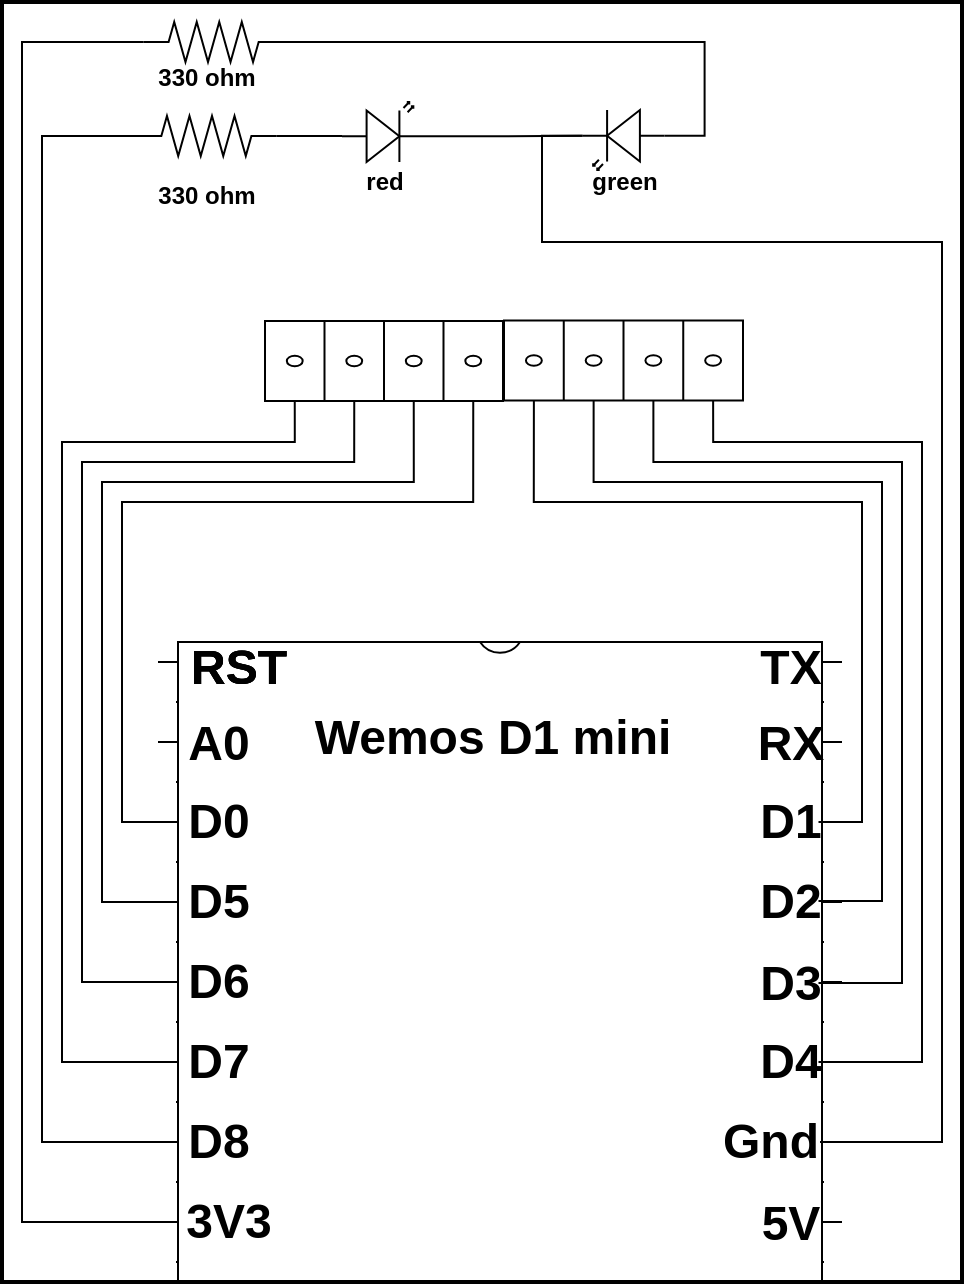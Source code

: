 <mxfile version="15.8.7" type="device"><diagram name="Page-1" id="7e0a89b8-554c-2b80-1dc8-d5c74ca68de4"><mxGraphModel dx="1031" dy="742" grid="1" gridSize="10" guides="1" tooltips="1" connect="1" arrows="1" fold="1" page="1" pageScale="1" pageWidth="1100" pageHeight="850" background="none" math="0" shadow="0"><root><mxCell id="0"/><mxCell id="1" parent="0"/><mxCell id="H0BwW0BZxyL-7JFR9WSv-1" value="IC" style="shadow=0;dashed=0;align=center;html=1;strokeWidth=1;shape=mxgraph.electrical.logic_gates.dual_inline_ic;labelNames=a,b,c,d,e,f,g,h,i,j,k,l,m,n,o,p,q,r,s,t;" parent="1" vertex="1"><mxGeometry x="108" y="480" width="342" height="320" as="geometry"/></mxCell><mxCell id="H0BwW0BZxyL-7JFR9WSv-167" value="" style="rounded=0;whiteSpace=wrap;html=1;strokeColor=none;" parent="1" vertex="1"><mxGeometry x="389.63" y="485" width="49" height="310" as="geometry"/></mxCell><mxCell id="H0BwW0BZxyL-7JFR9WSv-166" value="" style="rounded=0;whiteSpace=wrap;html=1;strokeColor=none;" parent="1" vertex="1"><mxGeometry x="119" y="485" width="49" height="310" as="geometry"/></mxCell><mxCell id="CAHo3nSB7CurWcIpwbx0-1" value="" style="rounded=0;whiteSpace=wrap;html=1;strokeWidth=2;fillColor=none;" parent="1" vertex="1"><mxGeometry x="30" y="160" width="480" height="640" as="geometry"/></mxCell><mxCell id="H0BwW0BZxyL-7JFR9WSv-73" value="" style="pointerEvents=1;verticalLabelPosition=bottom;shadow=0;dashed=0;align=center;html=1;verticalAlign=top;shape=mxgraph.electrical.miscellaneous.terminal_board;rotation=90;" parent="1" vertex="1"><mxGeometry x="320.75" y="279.5" width="40" height="119.5" as="geometry"/></mxCell><mxCell id="H0BwW0BZxyL-7JFR9WSv-94" value="" style="pointerEvents=1;verticalLabelPosition=bottom;shadow=0;dashed=0;align=center;html=1;verticalAlign=top;shape=mxgraph.electrical.miscellaneous.terminal_board;rotation=90;" parent="1" vertex="1"><mxGeometry x="201" y="280" width="40" height="119" as="geometry"/></mxCell><mxCell id="H0BwW0BZxyL-7JFR9WSv-100" style="edgeStyle=orthogonalEdgeStyle;rounded=0;orthogonalLoop=1;jettySize=auto;html=1;exitX=1;exitY=0.57;exitDx=0;exitDy=0;exitPerimeter=0;entryX=1;entryY=0.57;entryDx=0;entryDy=0;entryPerimeter=0;endArrow=none;endFill=0;" parent="1" source="H0BwW0BZxyL-7JFR9WSv-95" target="H0BwW0BZxyL-7JFR9WSv-98" edge="1"><mxGeometry relative="1" as="geometry"><Array as="points"><mxPoint x="281" y="227"/><mxPoint x="281" y="227"/></Array></mxGeometry></mxCell><mxCell id="H0BwW0BZxyL-7JFR9WSv-95" value="" style="verticalLabelPosition=bottom;shadow=0;dashed=0;align=center;html=1;verticalAlign=top;shape=mxgraph.electrical.opto_electronics.led_2;pointerEvents=1;" parent="1" vertex="1"><mxGeometry x="200" y="210" width="41" height="30" as="geometry"/></mxCell><mxCell id="H0BwW0BZxyL-7JFR9WSv-98" value="" style="verticalLabelPosition=bottom;shadow=0;dashed=0;align=center;html=1;verticalAlign=top;shape=mxgraph.electrical.opto_electronics.led_2;pointerEvents=1;rotation=-180;" parent="1" vertex="1"><mxGeometry x="320.25" y="214" width="41" height="30" as="geometry"/></mxCell><mxCell id="H0BwW0BZxyL-7JFR9WSv-101" value="TX" style="text;strokeColor=none;fillColor=none;html=1;fontSize=24;fontStyle=1;verticalAlign=middle;align=center;" parent="1" vertex="1"><mxGeometry x="409" y="480" width="29.25" height="25" as="geometry"/></mxCell><mxCell id="H0BwW0BZxyL-7JFR9WSv-134" value="RX" style="text;strokeColor=none;fillColor=none;html=1;fontSize=24;fontStyle=1;verticalAlign=middle;align=center;" parent="1" vertex="1"><mxGeometry x="409" y="520" width="29.25" height="21.5" as="geometry"/></mxCell><mxCell id="PmTu9ugCrJ_1AmQxZdUL-13" style="edgeStyle=orthogonalEdgeStyle;rounded=0;orthogonalLoop=1;jettySize=auto;html=1;exitX=1;exitY=0.5;exitDx=0;exitDy=0;entryX=1;entryY=0.875;entryDx=0;entryDy=0;entryPerimeter=0;endArrow=none;endFill=0;" edge="1" parent="1" source="H0BwW0BZxyL-7JFR9WSv-136" target="H0BwW0BZxyL-7JFR9WSv-73"><mxGeometry relative="1" as="geometry"><Array as="points"><mxPoint x="460" y="570"/><mxPoint x="460" y="410"/><mxPoint x="296" y="410"/></Array></mxGeometry></mxCell><mxCell id="H0BwW0BZxyL-7JFR9WSv-136" value="D1&lt;span style=&quot;color: rgba(0 , 0 , 0 , 0) ; font-family: monospace ; font-size: 0px ; font-weight: 400&quot;&gt;%3CmxGraphModel%3E%3Croot%3E%3CmxCell%20id%3D%220%22%2F%3E%3CmxCell%20id%3D%221%22%20parent%3D%220%22%2F%3E%3CmxCell%20id%3D%222%22%20value%3D%22TX%22%20style%3D%22text%3BstrokeColor%3Dnone%3BfillColor%3Dnone%3Bhtml%3D1%3BfontSize%3D24%3BfontStyle%3D1%3BverticalAlign%3Dmiddle%3Balign%3Dcenter%3B%22%20vertex%3D%221%22%20parent%3D%221%22%3E%3CmxGeometry%20x%3D%22120%22%20y%3D%22480%22%20width%3D%2229.25%22%20height%3D%2225%22%20as%3D%22geometry%22%2F%3E%3C%2FmxCell%3E%3C%2Froot%3E%3C%2FmxGraphModel%3E&lt;/span&gt;" style="text;strokeColor=none;fillColor=none;html=1;fontSize=24;fontStyle=1;verticalAlign=middle;align=center;" parent="1" vertex="1"><mxGeometry x="409" y="557.5" width="29.25" height="25" as="geometry"/></mxCell><mxCell id="PmTu9ugCrJ_1AmQxZdUL-15" style="edgeStyle=orthogonalEdgeStyle;rounded=0;orthogonalLoop=1;jettySize=auto;html=1;exitX=1;exitY=0.5;exitDx=0;exitDy=0;entryX=1;entryY=0.625;entryDx=0;entryDy=0;entryPerimeter=0;endArrow=none;endFill=0;" edge="1" parent="1" source="H0BwW0BZxyL-7JFR9WSv-137" target="H0BwW0BZxyL-7JFR9WSv-73"><mxGeometry relative="1" as="geometry"><Array as="points"><mxPoint x="470" y="610"/><mxPoint x="470" y="400"/><mxPoint x="326" y="400"/></Array></mxGeometry></mxCell><mxCell id="H0BwW0BZxyL-7JFR9WSv-137" value="D2" style="text;strokeColor=none;fillColor=none;html=1;fontSize=24;fontStyle=1;verticalAlign=middle;align=center;" parent="1" vertex="1"><mxGeometry x="409" y="597" width="29.25" height="25" as="geometry"/></mxCell><mxCell id="PmTu9ugCrJ_1AmQxZdUL-17" style="edgeStyle=orthogonalEdgeStyle;rounded=0;orthogonalLoop=1;jettySize=auto;html=1;exitX=1;exitY=0.5;exitDx=0;exitDy=0;entryX=1;entryY=0.375;entryDx=0;entryDy=0;entryPerimeter=0;endArrow=none;endFill=0;" edge="1" parent="1" source="H0BwW0BZxyL-7JFR9WSv-138" target="H0BwW0BZxyL-7JFR9WSv-73"><mxGeometry relative="1" as="geometry"><Array as="points"><mxPoint x="480" y="651"/><mxPoint x="480" y="390"/><mxPoint x="356" y="390"/></Array></mxGeometry></mxCell><mxCell id="H0BwW0BZxyL-7JFR9WSv-138" value="D3" style="text;strokeColor=none;fillColor=none;html=1;fontSize=24;fontStyle=1;verticalAlign=middle;align=center;" parent="1" vertex="1"><mxGeometry x="409" y="638" width="29.25" height="25" as="geometry"/></mxCell><mxCell id="PmTu9ugCrJ_1AmQxZdUL-12" style="edgeStyle=orthogonalEdgeStyle;rounded=0;orthogonalLoop=1;jettySize=auto;html=1;exitX=1;exitY=0.5;exitDx=0;exitDy=0;entryX=1;entryY=0.125;entryDx=0;entryDy=0;entryPerimeter=0;endArrow=none;endFill=0;" edge="1" parent="1" source="H0BwW0BZxyL-7JFR9WSv-139" target="H0BwW0BZxyL-7JFR9WSv-73"><mxGeometry relative="1" as="geometry"><Array as="points"><mxPoint x="490" y="690"/><mxPoint x="490" y="380"/><mxPoint x="386" y="380"/></Array></mxGeometry></mxCell><mxCell id="H0BwW0BZxyL-7JFR9WSv-139" value="D4&lt;span style=&quot;color: rgba(0 , 0 , 0 , 0) ; font-family: monospace ; font-size: 0px ; font-weight: 400&quot;&gt;%3CmxGraphModel%3E%3Croot%3E%3CmxCell%20id%3D%220%22%2F%3E%3CmxCell%20id%3D%221%22%20parent%3D%220%22%2F%3E%3CmxCell%20id%3D%222%22%20value%3D%22TX%22%20style%3D%22text%3BstrokeColor%3Dnone%3BfillColor%3Dnone%3Bhtml%3D1%3BfontSize%3D24%3BfontStyle%3D1%3BverticalAlign%3Dmiddle%3Balign%3Dcenter%3B%22%20vertex%3D%221%22%20parent%3D%221%22%3E%3CmxGeometry%20x%3D%22120%22%20y%3D%22480%22%20width%3D%2229.25%22%20height%3D%2225%22%20as%3D%22geometry%22%2F%3E%3C%2FmxCell%3E%3C%2Froot%3E%3C%2FmxGraphModel%3E&lt;/span&gt;" style="text;strokeColor=none;fillColor=none;html=1;fontSize=24;fontStyle=1;verticalAlign=middle;align=center;" parent="1" vertex="1"><mxGeometry x="409" y="677.5" width="29.25" height="25" as="geometry"/></mxCell><mxCell id="PmTu9ugCrJ_1AmQxZdUL-19" style="edgeStyle=orthogonalEdgeStyle;rounded=0;orthogonalLoop=1;jettySize=auto;html=1;exitX=1;exitY=0.5;exitDx=0;exitDy=0;entryX=1;entryY=0.57;entryDx=0;entryDy=0;entryPerimeter=0;endArrow=none;endFill=0;" edge="1" parent="1" source="H0BwW0BZxyL-7JFR9WSv-140" target="H0BwW0BZxyL-7JFR9WSv-98"><mxGeometry relative="1" as="geometry"><Array as="points"><mxPoint x="500" y="730"/><mxPoint x="500" y="280"/><mxPoint x="300" y="280"/><mxPoint x="300" y="227"/></Array></mxGeometry></mxCell><mxCell id="H0BwW0BZxyL-7JFR9WSv-140" value="Gnd" style="text;strokeColor=none;fillColor=none;html=1;fontSize=24;fontStyle=1;verticalAlign=middle;align=center;" parent="1" vertex="1"><mxGeometry x="389" y="717.5" width="50" height="25" as="geometry"/></mxCell><mxCell id="H0BwW0BZxyL-7JFR9WSv-141" value="5V" style="text;strokeColor=none;fillColor=none;html=1;fontSize=24;fontStyle=1;verticalAlign=middle;align=center;" parent="1" vertex="1"><mxGeometry x="409.75" y="758.5" width="29.25" height="25" as="geometry"/></mxCell><mxCell id="H0BwW0BZxyL-7JFR9WSv-142" value="RST" style="text;strokeColor=none;fillColor=none;html=1;fontSize=24;fontStyle=1;verticalAlign=middle;align=center;" parent="1" vertex="1"><mxGeometry x="118.12" y="480" width="59.25" height="25" as="geometry"/></mxCell><mxCell id="H0BwW0BZxyL-7JFR9WSv-143" value="A0&lt;span style=&quot;color: rgba(0 , 0 , 0 , 0) ; font-family: monospace ; font-size: 0px ; font-weight: 400&quot;&gt;%3CmxGraphModel%3E%3Croot%3E%3CmxCell%20id%3D%220%22%2F%3E%3CmxCell%20id%3D%221%22%20parent%3D%220%22%2F%3E%3CmxCell%20id%3D%222%22%20value%3D%22TX%22%20style%3D%22text%3BstrokeColor%3Dnone%3BfillColor%3Dnone%3Bhtml%3D1%3BfontSize%3D24%3BfontStyle%3D1%3BverticalAlign%3Dmiddle%3Balign%3Dcenter%3B%22%20vertex%3D%221%22%20parent%3D%221%22%3E%3CmxGeometry%20x%3D%22120%22%20y%3D%22480%22%20width%3D%2229.25%22%20height%3D%2225%22%20as%3D%22geometry%22%2F%3E%3C%2FmxCell%3E%3C%2Froot%3E%3C%2FmxGraphModel%3E&lt;/span&gt;" style="text;strokeColor=none;fillColor=none;html=1;fontSize=24;fontStyle=1;verticalAlign=middle;align=center;" parent="1" vertex="1"><mxGeometry x="118.12" y="518.25" width="39.25" height="25" as="geometry"/></mxCell><mxCell id="PmTu9ugCrJ_1AmQxZdUL-10" style="edgeStyle=orthogonalEdgeStyle;rounded=0;orthogonalLoop=1;jettySize=auto;html=1;exitX=0;exitY=0.5;exitDx=0;exitDy=0;entryX=1;entryY=0.125;entryDx=0;entryDy=0;entryPerimeter=0;endArrow=none;endFill=0;" edge="1" parent="1" source="H0BwW0BZxyL-7JFR9WSv-144" target="H0BwW0BZxyL-7JFR9WSv-94"><mxGeometry relative="1" as="geometry"><Array as="points"><mxPoint x="90" y="570"/><mxPoint x="90" y="410"/><mxPoint x="266" y="410"/></Array></mxGeometry></mxCell><mxCell id="H0BwW0BZxyL-7JFR9WSv-144" value="D0" style="text;strokeColor=none;fillColor=none;html=1;fontSize=24;fontStyle=1;verticalAlign=middle;align=center;" parent="1" vertex="1"><mxGeometry x="118.12" y="557.5" width="39.25" height="25" as="geometry"/></mxCell><mxCell id="PmTu9ugCrJ_1AmQxZdUL-8" style="edgeStyle=orthogonalEdgeStyle;rounded=0;orthogonalLoop=1;jettySize=auto;html=1;exitX=0;exitY=0.5;exitDx=0;exitDy=0;entryX=1;entryY=0.375;entryDx=0;entryDy=0;entryPerimeter=0;endArrow=none;endFill=0;" edge="1" parent="1" source="H0BwW0BZxyL-7JFR9WSv-145" target="H0BwW0BZxyL-7JFR9WSv-94"><mxGeometry relative="1" as="geometry"><Array as="points"><mxPoint x="80" y="610"/><mxPoint x="80" y="400"/><mxPoint x="236" y="400"/></Array></mxGeometry></mxCell><mxCell id="H0BwW0BZxyL-7JFR9WSv-145" value="D5" style="text;strokeColor=none;fillColor=none;html=1;fontSize=24;fontStyle=1;verticalAlign=middle;align=center;" parent="1" vertex="1"><mxGeometry x="118.12" y="597.5" width="39.25" height="25" as="geometry"/></mxCell><mxCell id="PmTu9ugCrJ_1AmQxZdUL-9" style="edgeStyle=orthogonalEdgeStyle;rounded=0;orthogonalLoop=1;jettySize=auto;html=1;exitX=0;exitY=0.5;exitDx=0;exitDy=0;entryX=1;entryY=0.625;entryDx=0;entryDy=0;entryPerimeter=0;endArrow=none;endFill=0;" edge="1" parent="1" source="H0BwW0BZxyL-7JFR9WSv-146" target="H0BwW0BZxyL-7JFR9WSv-94"><mxGeometry relative="1" as="geometry"><Array as="points"><mxPoint x="70" y="650"/><mxPoint x="70" y="390"/><mxPoint x="206" y="390"/></Array></mxGeometry></mxCell><mxCell id="H0BwW0BZxyL-7JFR9WSv-146" value="D6" style="text;strokeColor=none;fillColor=none;html=1;fontSize=24;fontStyle=1;verticalAlign=middle;align=center;" parent="1" vertex="1"><mxGeometry x="118.12" y="637.5" width="39.25" height="25" as="geometry"/></mxCell><mxCell id="PmTu9ugCrJ_1AmQxZdUL-5" style="edgeStyle=orthogonalEdgeStyle;rounded=0;orthogonalLoop=1;jettySize=auto;html=1;exitX=0;exitY=0.5;exitDx=0;exitDy=0;entryX=1;entryY=0.875;entryDx=0;entryDy=0;entryPerimeter=0;endArrow=none;endFill=0;" edge="1" parent="1" source="H0BwW0BZxyL-7JFR9WSv-147" target="H0BwW0BZxyL-7JFR9WSv-94"><mxGeometry relative="1" as="geometry"><Array as="points"><mxPoint x="60" y="690"/><mxPoint x="60" y="380"/><mxPoint x="176" y="380"/></Array></mxGeometry></mxCell><mxCell id="H0BwW0BZxyL-7JFR9WSv-147" value="D7" style="text;strokeColor=none;fillColor=none;html=1;fontSize=24;fontStyle=1;verticalAlign=middle;align=center;" parent="1" vertex="1"><mxGeometry x="118.12" y="677.5" width="39.25" height="25" as="geometry"/></mxCell><mxCell id="PmTu9ugCrJ_1AmQxZdUL-6" style="edgeStyle=orthogonalEdgeStyle;rounded=0;orthogonalLoop=1;jettySize=auto;html=1;exitX=0;exitY=0.5;exitDx=0;exitDy=0;entryX=0;entryY=0.5;entryDx=0;entryDy=0;entryPerimeter=0;endArrow=none;endFill=0;" edge="1" parent="1" source="H0BwW0BZxyL-7JFR9WSv-148" target="H0BwW0BZxyL-7JFR9WSv-161"><mxGeometry relative="1" as="geometry"><Array as="points"><mxPoint x="50" y="730"/><mxPoint x="50" y="227"/></Array></mxGeometry></mxCell><mxCell id="H0BwW0BZxyL-7JFR9WSv-148" value="D8" style="text;strokeColor=none;fillColor=none;html=1;fontSize=24;fontStyle=1;verticalAlign=middle;align=center;" parent="1" vertex="1"><mxGeometry x="118.12" y="717.5" width="39.25" height="25" as="geometry"/></mxCell><mxCell id="PmTu9ugCrJ_1AmQxZdUL-3" style="edgeStyle=orthogonalEdgeStyle;rounded=0;orthogonalLoop=1;jettySize=auto;html=1;exitX=0;exitY=0.5;exitDx=0;exitDy=0;entryX=0;entryY=0.5;entryDx=0;entryDy=0;entryPerimeter=0;endArrow=none;endFill=0;" edge="1" parent="1" source="H0BwW0BZxyL-7JFR9WSv-149" target="H0BwW0BZxyL-7JFR9WSv-160"><mxGeometry relative="1" as="geometry"><Array as="points"><mxPoint x="40" y="770"/><mxPoint x="40" y="180"/></Array></mxGeometry></mxCell><mxCell id="H0BwW0BZxyL-7JFR9WSv-149" value="3V3" style="text;strokeColor=none;fillColor=none;html=1;fontSize=24;fontStyle=1;verticalAlign=middle;align=center;" parent="1" vertex="1"><mxGeometry x="118.12" y="757.5" width="49.25" height="25" as="geometry"/></mxCell><mxCell id="xvS0jBsiCDf5TJTwYuj4-9" style="edgeStyle=orthogonalEdgeStyle;rounded=0;orthogonalLoop=1;jettySize=auto;html=1;exitX=1;exitY=0.5;exitDx=0;exitDy=0;exitPerimeter=0;entryX=0;entryY=0.57;entryDx=0;entryDy=0;entryPerimeter=0;endArrow=none;endFill=0;" parent="1" source="H0BwW0BZxyL-7JFR9WSv-160" target="H0BwW0BZxyL-7JFR9WSv-98" edge="1"><mxGeometry relative="1" as="geometry"/></mxCell><mxCell id="H0BwW0BZxyL-7JFR9WSv-160" value="" style="pointerEvents=1;verticalLabelPosition=bottom;shadow=0;dashed=0;align=center;html=1;verticalAlign=top;shape=mxgraph.electrical.resistors.resistor_2;" parent="1" vertex="1"><mxGeometry x="100.63" y="170" width="70.37" height="20" as="geometry"/></mxCell><mxCell id="xvS0jBsiCDf5TJTwYuj4-8" style="edgeStyle=orthogonalEdgeStyle;rounded=0;orthogonalLoop=1;jettySize=auto;html=1;exitX=1;exitY=0.5;exitDx=0;exitDy=0;exitPerimeter=0;entryX=0;entryY=0.57;entryDx=0;entryDy=0;entryPerimeter=0;endArrow=none;endFill=0;" parent="1" source="H0BwW0BZxyL-7JFR9WSv-161" target="H0BwW0BZxyL-7JFR9WSv-95" edge="1"><mxGeometry relative="1" as="geometry"/></mxCell><mxCell id="H0BwW0BZxyL-7JFR9WSv-161" value="" style="pointerEvents=1;verticalLabelPosition=bottom;shadow=0;dashed=0;align=center;html=1;verticalAlign=top;shape=mxgraph.electrical.resistors.resistor_2;" parent="1" vertex="1"><mxGeometry x="97" y="217" width="70.37" height="20" as="geometry"/></mxCell><mxCell id="H0BwW0BZxyL-7JFR9WSv-169" value="330 ohm" style="text;strokeColor=none;fillColor=none;html=1;fontSize=12;fontStyle=1;verticalAlign=middle;align=center;" parent="1" vertex="1"><mxGeometry x="104.685" y="185" width="55" height="25" as="geometry"/></mxCell><mxCell id="H0BwW0BZxyL-7JFR9WSv-171" value="green" style="text;strokeColor=none;fillColor=none;html=1;fontSize=12;fontStyle=1;verticalAlign=middle;align=center;" parent="1" vertex="1"><mxGeometry x="313.25" y="237" width="55" height="25" as="geometry"/></mxCell><mxCell id="H0BwW0BZxyL-7JFR9WSv-173" value="red" style="text;strokeColor=none;fillColor=none;html=1;fontSize=12;fontStyle=1;verticalAlign=middle;align=center;" parent="1" vertex="1"><mxGeometry x="193" y="237" width="55" height="25" as="geometry"/></mxCell><mxCell id="H0BwW0BZxyL-7JFR9WSv-174" value="" style="rounded=0;whiteSpace=wrap;html=1;strokeColor=none;" parent="1" vertex="1"><mxGeometry x="97" y="495.5" width="20" height="20" as="geometry"/></mxCell><mxCell id="H0BwW0BZxyL-7JFR9WSv-175" value="" style="rounded=0;whiteSpace=wrap;html=1;strokeColor=none;" parent="1" vertex="1"><mxGeometry x="97" y="536.5" width="20" height="20" as="geometry"/></mxCell><mxCell id="H0BwW0BZxyL-7JFR9WSv-176" value="" style="rounded=0;whiteSpace=wrap;html=1;strokeColor=none;" parent="1" vertex="1"><mxGeometry x="97" y="578.5" width="20" height="20" as="geometry"/></mxCell><mxCell id="H0BwW0BZxyL-7JFR9WSv-177" value="" style="rounded=0;whiteSpace=wrap;html=1;strokeColor=none;" parent="1" vertex="1"><mxGeometry x="97" y="618.5" width="20" height="20" as="geometry"/></mxCell><mxCell id="H0BwW0BZxyL-7JFR9WSv-178" value="" style="rounded=0;whiteSpace=wrap;html=1;strokeColor=none;" parent="1" vertex="1"><mxGeometry x="97" y="657.5" width="20" height="20" as="geometry"/></mxCell><mxCell id="H0BwW0BZxyL-7JFR9WSv-179" value="" style="rounded=0;whiteSpace=wrap;html=1;strokeColor=none;" parent="1" vertex="1"><mxGeometry x="97" y="697.5" width="20" height="20" as="geometry"/></mxCell><mxCell id="H0BwW0BZxyL-7JFR9WSv-180" value="" style="rounded=0;whiteSpace=wrap;html=1;strokeColor=none;" parent="1" vertex="1"><mxGeometry x="97" y="738.5" width="20" height="20" as="geometry"/></mxCell><mxCell id="H0BwW0BZxyL-7JFR9WSv-181" value="" style="rounded=0;whiteSpace=wrap;html=1;strokeColor=none;" parent="1" vertex="1"><mxGeometry x="97" y="777.5" width="20" height="20" as="geometry"/></mxCell><mxCell id="H0BwW0BZxyL-7JFR9WSv-182" value="" style="rounded=0;whiteSpace=wrap;html=1;strokeColor=none;" parent="1" vertex="1"><mxGeometry x="441" y="495.5" width="9" height="20" as="geometry"/></mxCell><mxCell id="H0BwW0BZxyL-7JFR9WSv-183" value="" style="rounded=0;whiteSpace=wrap;html=1;strokeColor=none;" parent="1" vertex="1"><mxGeometry x="441" y="536.5" width="9" height="20" as="geometry"/></mxCell><mxCell id="H0BwW0BZxyL-7JFR9WSv-184" value="" style="rounded=0;whiteSpace=wrap;html=1;strokeColor=none;" parent="1" vertex="1"><mxGeometry x="441" y="578.5" width="20" height="20" as="geometry"/></mxCell><mxCell id="H0BwW0BZxyL-7JFR9WSv-185" value="" style="rounded=0;whiteSpace=wrap;html=1;strokeColor=none;" parent="1" vertex="1"><mxGeometry x="441" y="618.5" width="20" height="20" as="geometry"/></mxCell><mxCell id="H0BwW0BZxyL-7JFR9WSv-186" value="" style="rounded=0;whiteSpace=wrap;html=1;strokeColor=none;" parent="1" vertex="1"><mxGeometry x="441" y="657.5" width="20" height="20" as="geometry"/></mxCell><mxCell id="H0BwW0BZxyL-7JFR9WSv-187" value="" style="rounded=0;whiteSpace=wrap;html=1;strokeColor=none;" parent="1" vertex="1"><mxGeometry x="441" y="697.5" width="20" height="20" as="geometry"/></mxCell><mxCell id="H0BwW0BZxyL-7JFR9WSv-188" value="" style="rounded=0;whiteSpace=wrap;html=1;strokeColor=none;" parent="1" vertex="1"><mxGeometry x="441" y="738.5" width="20" height="20" as="geometry"/></mxCell><mxCell id="H0BwW0BZxyL-7JFR9WSv-189" value="" style="rounded=0;whiteSpace=wrap;html=1;strokeColor=none;" parent="1" vertex="1"><mxGeometry x="441" y="777.5" width="20" height="20" as="geometry"/></mxCell><mxCell id="H0BwW0BZxyL-7JFR9WSv-198" value="" style="rounded=0;whiteSpace=wrap;html=1;strokeColor=none;" parent="1" vertex="1"><mxGeometry x="270" y="630" width="20" height="20" as="geometry"/></mxCell><mxCell id="H0BwW0BZxyL-7JFR9WSv-199" value="Wemos D1 mini" style="text;strokeColor=none;fillColor=none;html=1;fontSize=24;fontStyle=1;verticalAlign=middle;align=center;" parent="1" vertex="1"><mxGeometry x="260.75" y="515.5" width="29.25" height="25" as="geometry"/></mxCell><mxCell id="H0BwW0BZxyL-7JFR9WSv-170" value="330 ohm" style="text;strokeColor=none;fillColor=none;html=1;fontSize=12;fontStyle=1;verticalAlign=middle;align=center;" parent="1" vertex="1"><mxGeometry x="104.685" y="244" width="55" height="25" as="geometry"/></mxCell><mxCell id="xvS0jBsiCDf5TJTwYuj4-13" value="RST" style="text;strokeColor=none;fillColor=none;html=1;fontSize=24;fontStyle=1;verticalAlign=middle;align=center;" parent="1" vertex="1"><mxGeometry x="118.12" y="480" width="59.25" height="25" as="geometry"/></mxCell><mxCell id="xvS0jBsiCDf5TJTwYuj4-14" value="RST" style="text;strokeColor=none;fillColor=none;html=1;fontSize=24;fontStyle=1;verticalAlign=middle;align=center;" parent="1" vertex="1"><mxGeometry x="118.12" y="480" width="59.25" height="25" as="geometry"/></mxCell></root></mxGraphModel></diagram></mxfile>